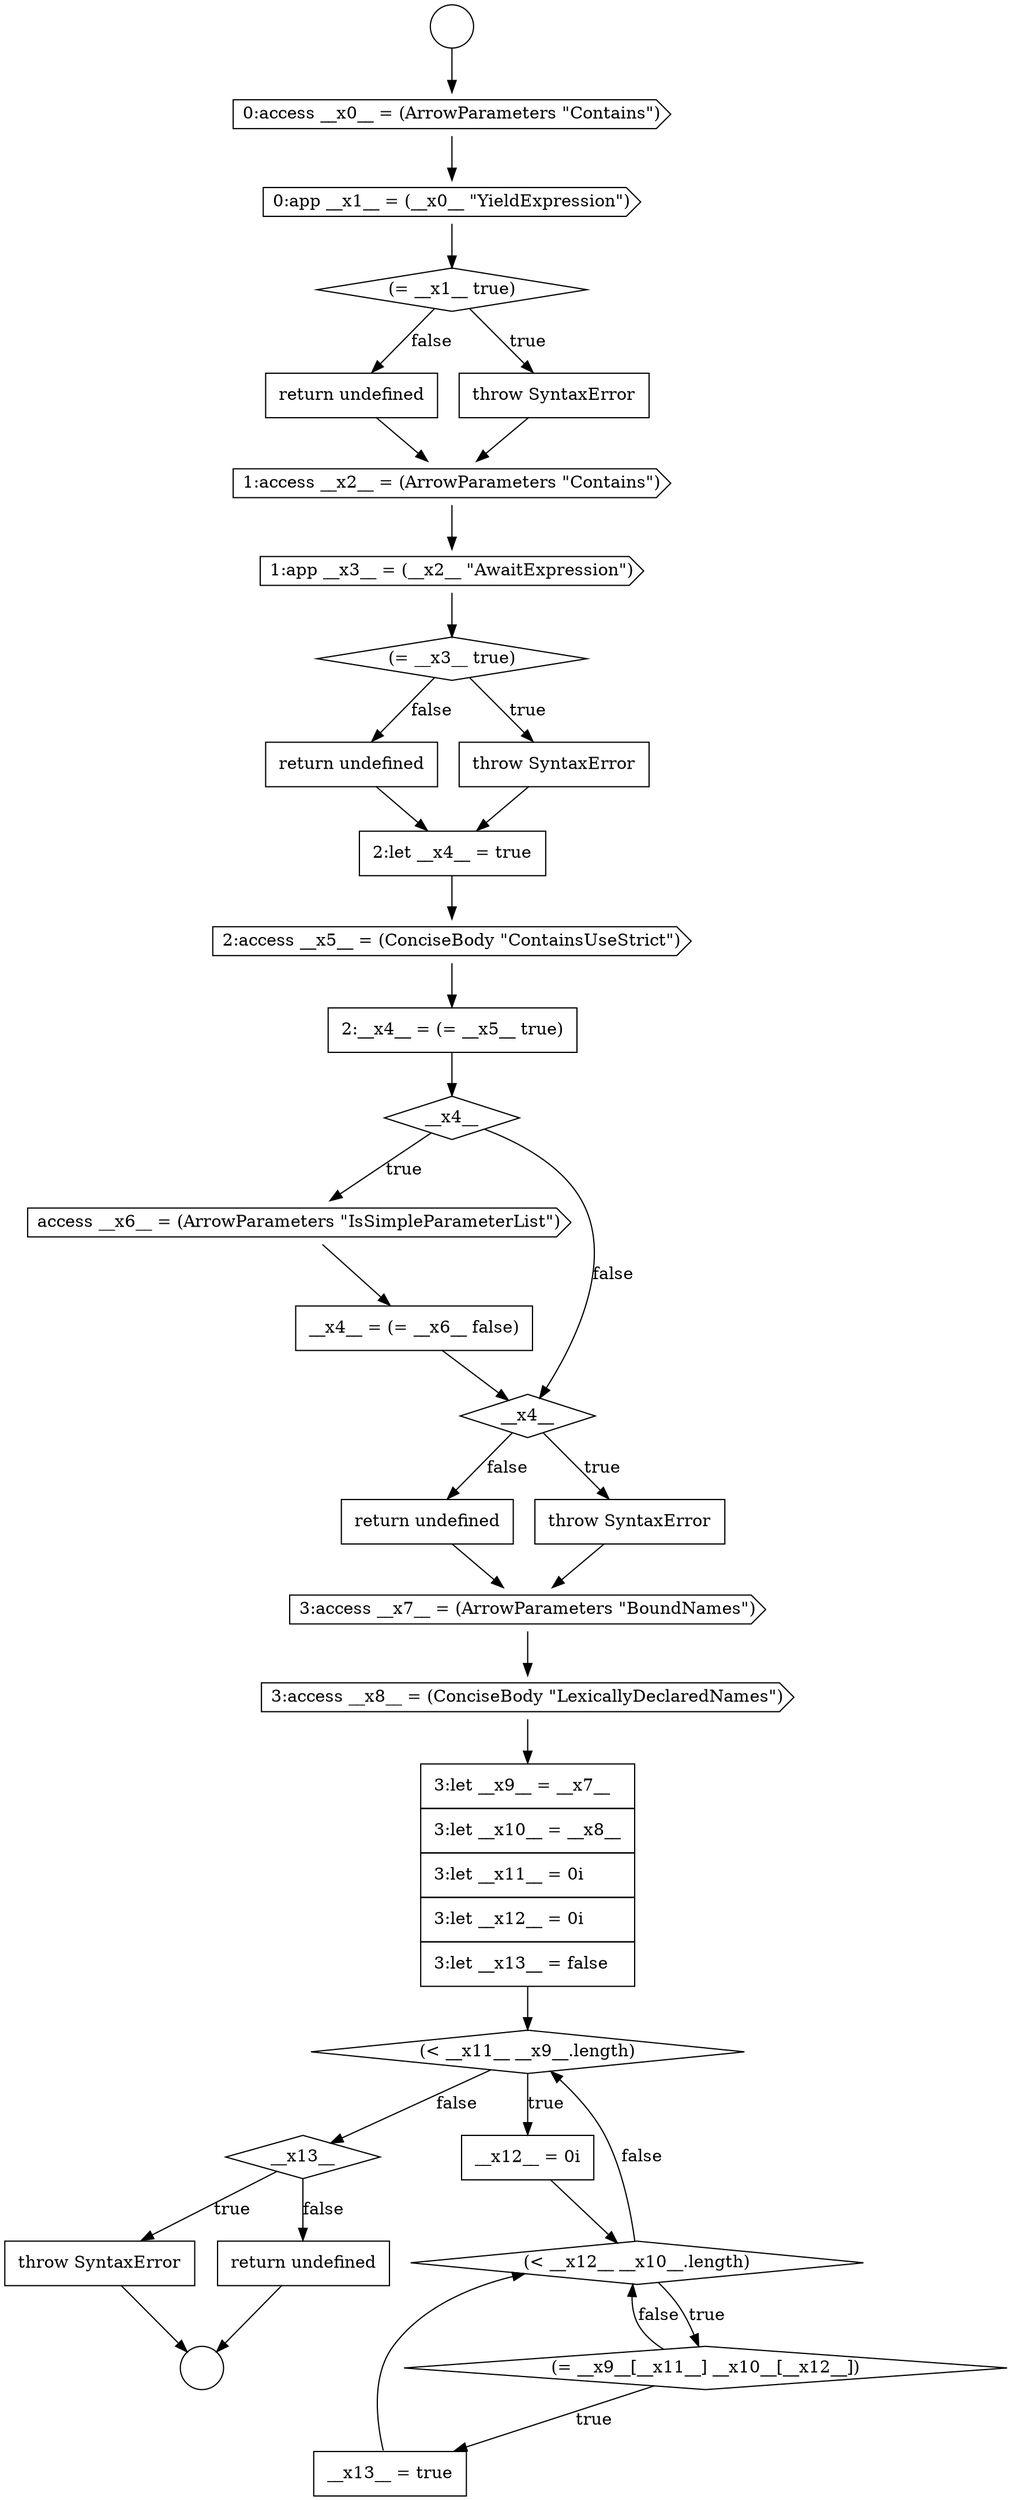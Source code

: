 digraph {
  node18896 [shape=none, margin=0, label=<<font color="black">
    <table border="0" cellborder="1" cellspacing="0" cellpadding="10">
      <tr><td align="left">return undefined</td></tr>
    </table>
  </font>> color="black" fillcolor="white" style=filled]
  node18903 [shape=cds, label=<<font color="black">2:access __x5__ = (ConciseBody &quot;ContainsUseStrict&quot;)</font>> color="black" fillcolor="white" style=filled]
  node18911 [shape=cds, label=<<font color="black">3:access __x7__ = (ArrowParameters &quot;BoundNames&quot;)</font>> color="black" fillcolor="white" style=filled]
  node18914 [shape=diamond, label=<<font color="black">(&lt; __x11__ __x9__.length)</font>> color="black" fillcolor="white" style=filled]
  node18906 [shape=cds, label=<<font color="black">access __x6__ = (ArrowParameters &quot;IsSimpleParameterList&quot;)</font>> color="black" fillcolor="white" style=filled]
  node18893 [shape=cds, label=<<font color="black">0:app __x1__ = (__x0__ &quot;YieldExpression&quot;)</font>> color="black" fillcolor="white" style=filled]
  node18897 [shape=cds, label=<<font color="black">1:access __x2__ = (ArrowParameters &quot;Contains&quot;)</font>> color="black" fillcolor="white" style=filled]
  node18921 [shape=none, margin=0, label=<<font color="black">
    <table border="0" cellborder="1" cellspacing="0" cellpadding="10">
      <tr><td align="left">return undefined</td></tr>
    </table>
  </font>> color="black" fillcolor="white" style=filled]
  node18910 [shape=none, margin=0, label=<<font color="black">
    <table border="0" cellborder="1" cellspacing="0" cellpadding="10">
      <tr><td align="left">return undefined</td></tr>
    </table>
  </font>> color="black" fillcolor="white" style=filled]
  node18920 [shape=none, margin=0, label=<<font color="black">
    <table border="0" cellborder="1" cellspacing="0" cellpadding="10">
      <tr><td align="left">throw SyntaxError</td></tr>
    </table>
  </font>> color="black" fillcolor="white" style=filled]
  node18901 [shape=none, margin=0, label=<<font color="black">
    <table border="0" cellborder="1" cellspacing="0" cellpadding="10">
      <tr><td align="left">return undefined</td></tr>
    </table>
  </font>> color="black" fillcolor="white" style=filled]
  node18898 [shape=cds, label=<<font color="black">1:app __x3__ = (__x2__ &quot;AwaitExpression&quot;)</font>> color="black" fillcolor="white" style=filled]
  node18909 [shape=none, margin=0, label=<<font color="black">
    <table border="0" cellborder="1" cellspacing="0" cellpadding="10">
      <tr><td align="left">throw SyntaxError</td></tr>
    </table>
  </font>> color="black" fillcolor="white" style=filled]
  node18915 [shape=none, margin=0, label=<<font color="black">
    <table border="0" cellborder="1" cellspacing="0" cellpadding="10">
      <tr><td align="left">__x12__ = 0i</td></tr>
    </table>
  </font>> color="black" fillcolor="white" style=filled]
  node18892 [shape=cds, label=<<font color="black">0:access __x0__ = (ArrowParameters &quot;Contains&quot;)</font>> color="black" fillcolor="white" style=filled]
  node18917 [shape=diamond, label=<<font color="black">(= __x9__[__x11__] __x10__[__x12__])</font>> color="black" fillcolor="white" style=filled]
  node18905 [shape=diamond, label=<<font color="black">__x4__</font>> color="black" fillcolor="white" style=filled]
  node18902 [shape=none, margin=0, label=<<font color="black">
    <table border="0" cellborder="1" cellspacing="0" cellpadding="10">
      <tr><td align="left">2:let __x4__ = true</td></tr>
    </table>
  </font>> color="black" fillcolor="white" style=filled]
  node18916 [shape=diamond, label=<<font color="black">(&lt; __x12__ __x10__.length)</font>> color="black" fillcolor="white" style=filled]
  node18899 [shape=diamond, label=<<font color="black">(= __x3__ true)</font>> color="black" fillcolor="white" style=filled]
  node18912 [shape=cds, label=<<font color="black">3:access __x8__ = (ConciseBody &quot;LexicallyDeclaredNames&quot;)</font>> color="black" fillcolor="white" style=filled]
  node18895 [shape=none, margin=0, label=<<font color="black">
    <table border="0" cellborder="1" cellspacing="0" cellpadding="10">
      <tr><td align="left">throw SyntaxError</td></tr>
    </table>
  </font>> color="black" fillcolor="white" style=filled]
  node18918 [shape=none, margin=0, label=<<font color="black">
    <table border="0" cellborder="1" cellspacing="0" cellpadding="10">
      <tr><td align="left">__x13__ = true</td></tr>
    </table>
  </font>> color="black" fillcolor="white" style=filled]
  node18891 [shape=circle label=" " color="black" fillcolor="white" style=filled]
  node18913 [shape=none, margin=0, label=<<font color="black">
    <table border="0" cellborder="1" cellspacing="0" cellpadding="10">
      <tr><td align="left">3:let __x9__ = __x7__</td></tr>
      <tr><td align="left">3:let __x10__ = __x8__</td></tr>
      <tr><td align="left">3:let __x11__ = 0i</td></tr>
      <tr><td align="left">3:let __x12__ = 0i</td></tr>
      <tr><td align="left">3:let __x13__ = false</td></tr>
    </table>
  </font>> color="black" fillcolor="white" style=filled]
  node18908 [shape=diamond, label=<<font color="black">__x4__</font>> color="black" fillcolor="white" style=filled]
  node18894 [shape=diamond, label=<<font color="black">(= __x1__ true)</font>> color="black" fillcolor="white" style=filled]
  node18900 [shape=none, margin=0, label=<<font color="black">
    <table border="0" cellborder="1" cellspacing="0" cellpadding="10">
      <tr><td align="left">throw SyntaxError</td></tr>
    </table>
  </font>> color="black" fillcolor="white" style=filled]
  node18907 [shape=none, margin=0, label=<<font color="black">
    <table border="0" cellborder="1" cellspacing="0" cellpadding="10">
      <tr><td align="left">__x4__ = (= __x6__ false)</td></tr>
    </table>
  </font>> color="black" fillcolor="white" style=filled]
  node18919 [shape=diamond, label=<<font color="black">__x13__</font>> color="black" fillcolor="white" style=filled]
  node18890 [shape=circle label=" " color="black" fillcolor="white" style=filled]
  node18904 [shape=none, margin=0, label=<<font color="black">
    <table border="0" cellborder="1" cellspacing="0" cellpadding="10">
      <tr><td align="left">2:__x4__ = (= __x5__ true)</td></tr>
    </table>
  </font>> color="black" fillcolor="white" style=filled]
  node18890 -> node18892 [ color="black"]
  node18920 -> node18891 [ color="black"]
  node18915 -> node18916 [ color="black"]
  node18897 -> node18898 [ color="black"]
  node18894 -> node18895 [label=<<font color="black">true</font>> color="black"]
  node18894 -> node18896 [label=<<font color="black">false</font>> color="black"]
  node18896 -> node18897 [ color="black"]
  node18900 -> node18902 [ color="black"]
  node18899 -> node18900 [label=<<font color="black">true</font>> color="black"]
  node18899 -> node18901 [label=<<font color="black">false</font>> color="black"]
  node18903 -> node18904 [ color="black"]
  node18905 -> node18906 [label=<<font color="black">true</font>> color="black"]
  node18905 -> node18908 [label=<<font color="black">false</font>> color="black"]
  node18912 -> node18913 [ color="black"]
  node18901 -> node18902 [ color="black"]
  node18911 -> node18912 [ color="black"]
  node18910 -> node18911 [ color="black"]
  node18917 -> node18918 [label=<<font color="black">true</font>> color="black"]
  node18917 -> node18916 [label=<<font color="black">false</font>> color="black"]
  node18916 -> node18917 [label=<<font color="black">true</font>> color="black"]
  node18916 -> node18914 [label=<<font color="black">false</font>> color="black"]
  node18892 -> node18893 [ color="black"]
  node18898 -> node18899 [ color="black"]
  node18906 -> node18907 [ color="black"]
  node18909 -> node18911 [ color="black"]
  node18895 -> node18897 [ color="black"]
  node18908 -> node18909 [label=<<font color="black">true</font>> color="black"]
  node18908 -> node18910 [label=<<font color="black">false</font>> color="black"]
  node18907 -> node18908 [ color="black"]
  node18902 -> node18903 [ color="black"]
  node18914 -> node18915 [label=<<font color="black">true</font>> color="black"]
  node18914 -> node18919 [label=<<font color="black">false</font>> color="black"]
  node18919 -> node18920 [label=<<font color="black">true</font>> color="black"]
  node18919 -> node18921 [label=<<font color="black">false</font>> color="black"]
  node18893 -> node18894 [ color="black"]
  node18918 -> node18916 [ color="black"]
  node18921 -> node18891 [ color="black"]
  node18904 -> node18905 [ color="black"]
  node18913 -> node18914 [ color="black"]
}
